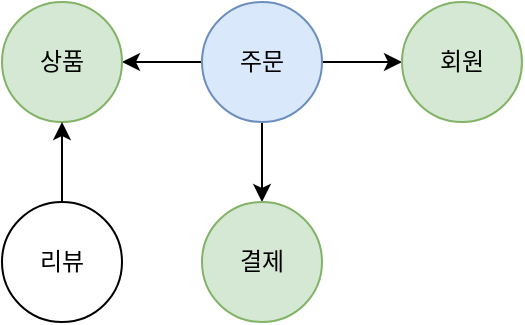<mxfile version="24.4.8" type="device">
  <diagram name="페이지-1" id="IdqELJfPs2R_mbm50-Xt">
    <mxGraphModel dx="1114" dy="869" grid="1" gridSize="10" guides="1" tooltips="1" connect="1" arrows="1" fold="1" page="1" pageScale="1" pageWidth="827" pageHeight="1169" math="0" shadow="0">
      <root>
        <mxCell id="0" />
        <mxCell id="1" parent="0" />
        <mxCell id="FlXmZUs54r_lah6XZ4NM-8" style="edgeStyle=orthogonalEdgeStyle;rounded=0;orthogonalLoop=1;jettySize=auto;html=1;entryX=1;entryY=0.5;entryDx=0;entryDy=0;" edge="1" parent="1" source="FlXmZUs54r_lah6XZ4NM-1" target="FlXmZUs54r_lah6XZ4NM-4">
          <mxGeometry relative="1" as="geometry" />
        </mxCell>
        <mxCell id="FlXmZUs54r_lah6XZ4NM-9" style="edgeStyle=orthogonalEdgeStyle;rounded=0;orthogonalLoop=1;jettySize=auto;html=1;entryX=0;entryY=0.5;entryDx=0;entryDy=0;" edge="1" parent="1" source="FlXmZUs54r_lah6XZ4NM-1" target="FlXmZUs54r_lah6XZ4NM-2">
          <mxGeometry relative="1" as="geometry" />
        </mxCell>
        <mxCell id="FlXmZUs54r_lah6XZ4NM-10" style="edgeStyle=orthogonalEdgeStyle;rounded=0;orthogonalLoop=1;jettySize=auto;html=1;" edge="1" parent="1" source="FlXmZUs54r_lah6XZ4NM-1" target="FlXmZUs54r_lah6XZ4NM-3">
          <mxGeometry relative="1" as="geometry" />
        </mxCell>
        <mxCell id="FlXmZUs54r_lah6XZ4NM-1" value="주문" style="ellipse;whiteSpace=wrap;html=1;aspect=fixed;fillColor=#dae8fc;strokeColor=#6c8ebf;" vertex="1" parent="1">
          <mxGeometry x="180" y="70" width="60" height="60" as="geometry" />
        </mxCell>
        <mxCell id="FlXmZUs54r_lah6XZ4NM-2" value="회원" style="ellipse;whiteSpace=wrap;html=1;aspect=fixed;fillColor=#d5e8d4;strokeColor=#82b366;" vertex="1" parent="1">
          <mxGeometry x="280" y="70" width="60" height="60" as="geometry" />
        </mxCell>
        <mxCell id="FlXmZUs54r_lah6XZ4NM-3" value="결제" style="ellipse;whiteSpace=wrap;html=1;aspect=fixed;fillColor=#d5e8d4;strokeColor=#82b366;" vertex="1" parent="1">
          <mxGeometry x="180" y="170" width="60" height="60" as="geometry" />
        </mxCell>
        <mxCell id="FlXmZUs54r_lah6XZ4NM-4" value="상품" style="ellipse;whiteSpace=wrap;html=1;aspect=fixed;fillColor=#d5e8d4;strokeColor=#82b366;" vertex="1" parent="1">
          <mxGeometry x="80" y="70" width="60" height="60" as="geometry" />
        </mxCell>
        <mxCell id="FlXmZUs54r_lah6XZ4NM-7" style="edgeStyle=orthogonalEdgeStyle;rounded=0;orthogonalLoop=1;jettySize=auto;html=1;" edge="1" parent="1" source="FlXmZUs54r_lah6XZ4NM-6" target="FlXmZUs54r_lah6XZ4NM-4">
          <mxGeometry relative="1" as="geometry" />
        </mxCell>
        <mxCell id="FlXmZUs54r_lah6XZ4NM-6" value="리뷰" style="ellipse;whiteSpace=wrap;html=1;aspect=fixed;" vertex="1" parent="1">
          <mxGeometry x="80" y="170" width="60" height="60" as="geometry" />
        </mxCell>
      </root>
    </mxGraphModel>
  </diagram>
</mxfile>
